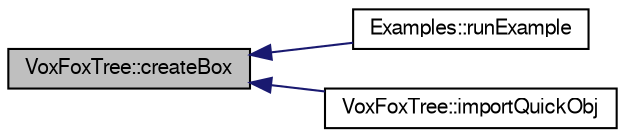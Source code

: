 digraph "VoxFoxTree::createBox"
{
  edge [fontname="FreeSans",fontsize="10",labelfontname="FreeSans",labelfontsize="10"];
  node [fontname="FreeSans",fontsize="10",shape=record];
  rankdir="LR";
  Node1 [label="VoxFoxTree::createBox",height=0.2,width=0.4,color="black", fillcolor="grey75", style="filled", fontcolor="black"];
  Node1 -> Node2 [dir="back",color="midnightblue",fontsize="10",style="solid",fontname="FreeSans"];
  Node2 [label="Examples::runExample",height=0.2,width=0.4,color="black", fillcolor="white", style="filled",URL="$class_examples.html#a2bab39dc5de11db09c101d734b230185"];
  Node1 -> Node3 [dir="back",color="midnightblue",fontsize="10",style="solid",fontname="FreeSans"];
  Node3 [label="VoxFoxTree::importQuickObj",height=0.2,width=0.4,color="black", fillcolor="white", style="filled",URL="$class_vox_fox_tree.html#ac84632b685b383fc1008882efc6365de",tooltip="importQuickObj Quickly imports an polygonal .obj file to the VoxFoxTree as voxel data It is done by s..."];
}
